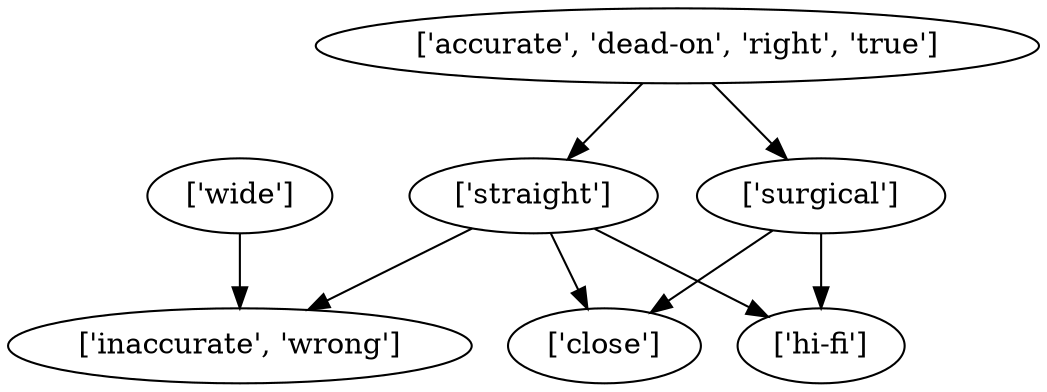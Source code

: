 strict digraph  {
	"['straight']" -> "['inaccurate', 'wrong']";
	"['straight']" -> "['hi-fi']";
	"['straight']" -> "['close']";
	"['surgical']" -> "['hi-fi']";
	"['surgical']" -> "['close']";
	"['wide']" -> "['inaccurate', 'wrong']";
	"['accurate', 'dead-on', 'right', 'true']" -> "['straight']";
	"['accurate', 'dead-on', 'right', 'true']" -> "['surgical']";
}
